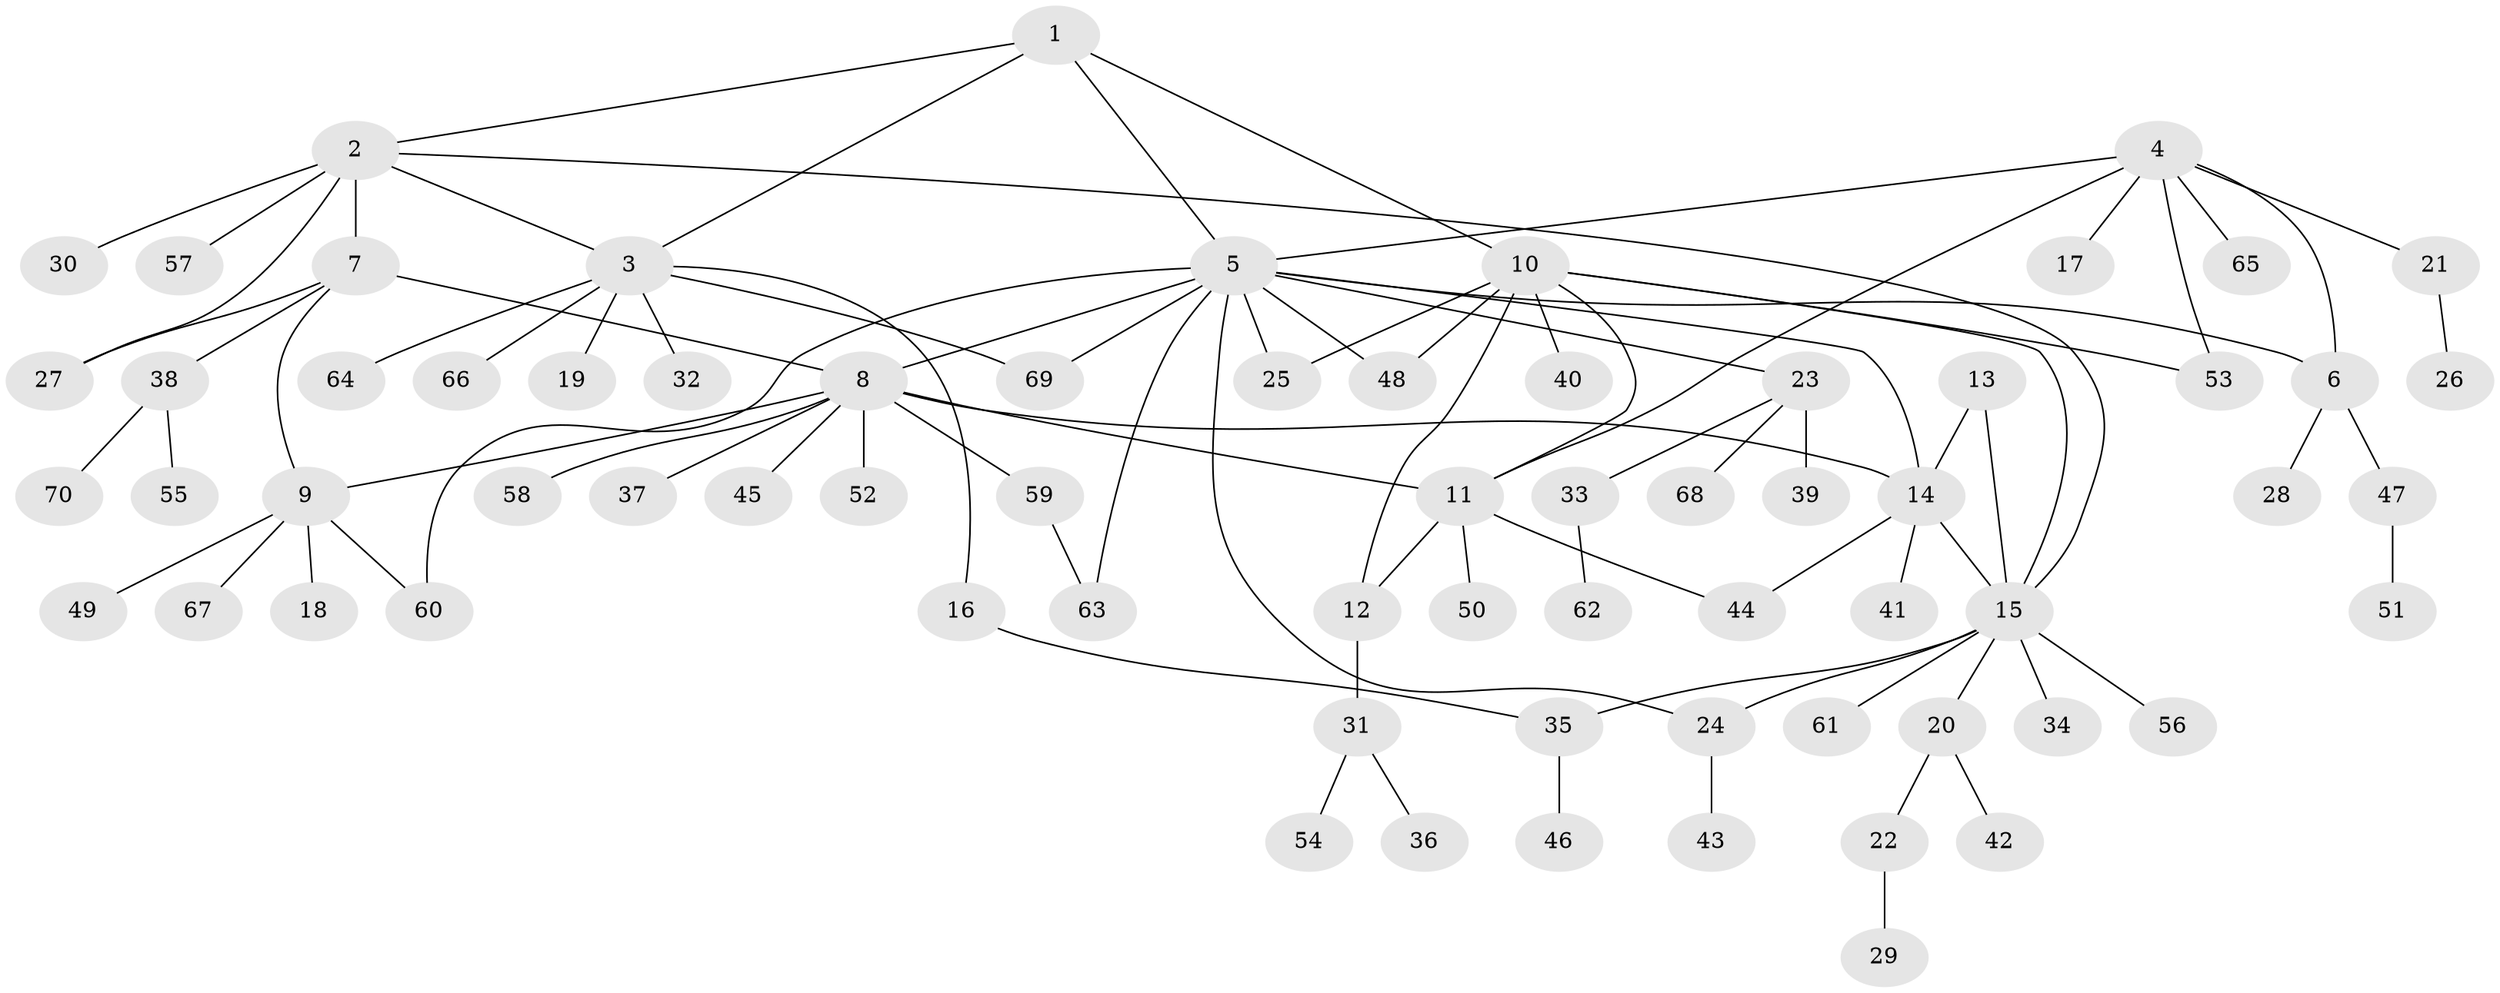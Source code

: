 // Generated by graph-tools (version 1.1) at 2025/26/03/09/25 03:26:44]
// undirected, 70 vertices, 90 edges
graph export_dot {
graph [start="1"]
  node [color=gray90,style=filled];
  1;
  2;
  3;
  4;
  5;
  6;
  7;
  8;
  9;
  10;
  11;
  12;
  13;
  14;
  15;
  16;
  17;
  18;
  19;
  20;
  21;
  22;
  23;
  24;
  25;
  26;
  27;
  28;
  29;
  30;
  31;
  32;
  33;
  34;
  35;
  36;
  37;
  38;
  39;
  40;
  41;
  42;
  43;
  44;
  45;
  46;
  47;
  48;
  49;
  50;
  51;
  52;
  53;
  54;
  55;
  56;
  57;
  58;
  59;
  60;
  61;
  62;
  63;
  64;
  65;
  66;
  67;
  68;
  69;
  70;
  1 -- 2;
  1 -- 3;
  1 -- 5;
  1 -- 10;
  2 -- 3;
  2 -- 7;
  2 -- 15;
  2 -- 27;
  2 -- 30;
  2 -- 57;
  3 -- 16;
  3 -- 19;
  3 -- 32;
  3 -- 64;
  3 -- 66;
  3 -- 69;
  4 -- 5;
  4 -- 6;
  4 -- 11;
  4 -- 17;
  4 -- 21;
  4 -- 53;
  4 -- 65;
  5 -- 6;
  5 -- 8;
  5 -- 14;
  5 -- 23;
  5 -- 24;
  5 -- 25;
  5 -- 48;
  5 -- 60;
  5 -- 63;
  5 -- 69;
  6 -- 28;
  6 -- 47;
  7 -- 8;
  7 -- 9;
  7 -- 27;
  7 -- 38;
  8 -- 9;
  8 -- 11;
  8 -- 14;
  8 -- 37;
  8 -- 45;
  8 -- 52;
  8 -- 58;
  8 -- 59;
  9 -- 18;
  9 -- 49;
  9 -- 60;
  9 -- 67;
  10 -- 11;
  10 -- 12;
  10 -- 15;
  10 -- 25;
  10 -- 40;
  10 -- 48;
  10 -- 53;
  11 -- 12;
  11 -- 44;
  11 -- 50;
  12 -- 31;
  13 -- 14;
  13 -- 15;
  14 -- 15;
  14 -- 41;
  14 -- 44;
  15 -- 20;
  15 -- 24;
  15 -- 34;
  15 -- 35;
  15 -- 56;
  15 -- 61;
  16 -- 35;
  20 -- 22;
  20 -- 42;
  21 -- 26;
  22 -- 29;
  23 -- 33;
  23 -- 39;
  23 -- 68;
  24 -- 43;
  31 -- 36;
  31 -- 54;
  33 -- 62;
  35 -- 46;
  38 -- 55;
  38 -- 70;
  47 -- 51;
  59 -- 63;
}
